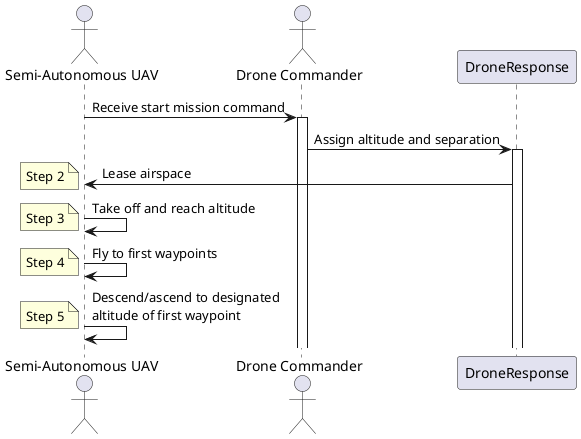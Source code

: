 @startuml Synchronized_Takeoff

actor "Semi-Autonomous UAV" as UAV
actor "Drone Commander" as Commander

UAV -> Commander: Receive start mission command
activate Commander

Commander -> DroneResponse: Assign altitude and separation
activate DroneResponse

DroneResponse -> UAV: Lease airspace
Note left: Step 2

UAV -> UAV: Take off and reach altitude
Note left: Step 3

UAV -> UAV: Fly to first waypoints
Note left: Step 4

UAV -> UAV: Descend/ascend to designated\naltitude of first waypoint
Note left: Step 5

@enduml
